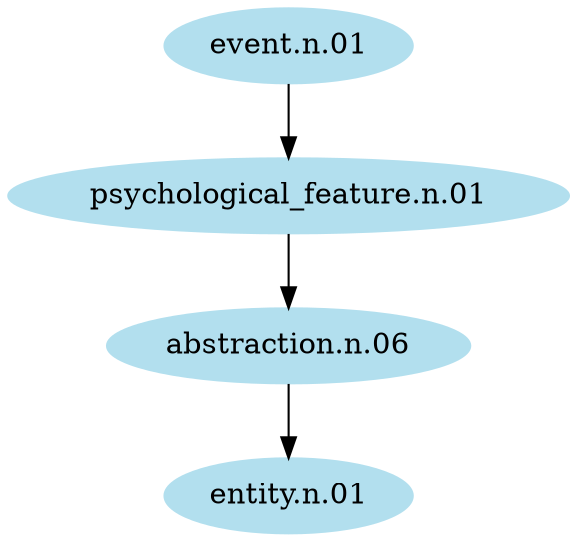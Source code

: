 digraph unix {
	node [color=lightblue2 style=filled]
	size="6,6"
	"event.n.01" -> "psychological_feature.n.01"
	"psychological_feature.n.01" -> "abstraction.n.06"
	"abstraction.n.06" -> "entity.n.01"
}
